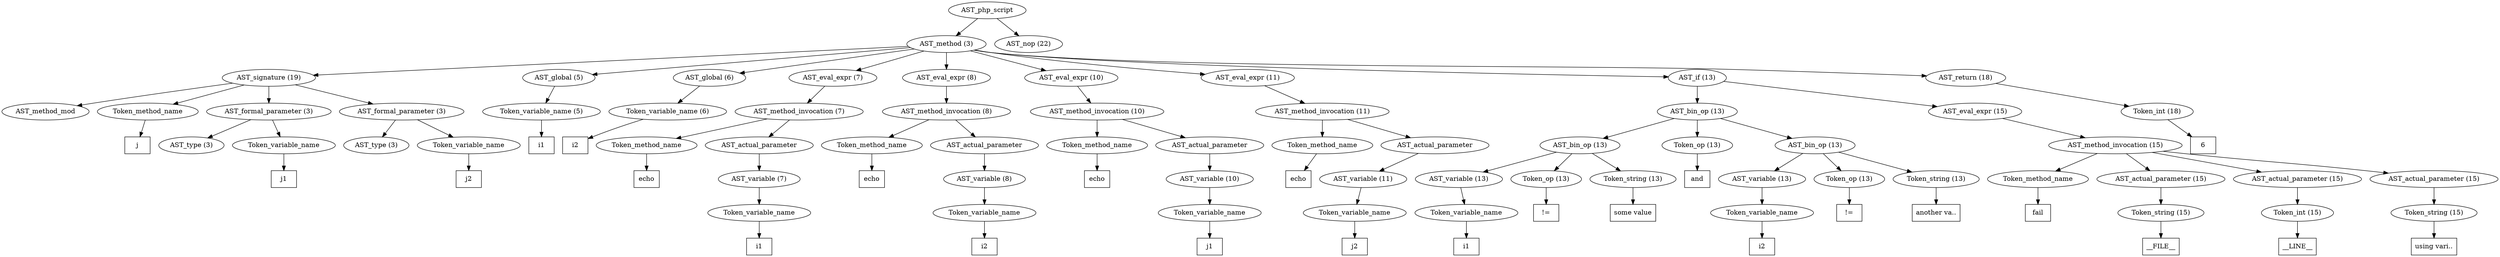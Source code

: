 /*
 * AST in dot format generated by phc -- the PHP compiler
 */

digraph AST {
node_0 [label="AST_php_script"];
node_1 [label="AST_method (3)"];
node_2 [label="AST_signature (19)"];
node_3 [label="AST_method_mod"];
node_4 [label="Token_method_name"];
node_5 [label="j", shape=box]
node_4 -> node_5;
node_6 [label="AST_formal_parameter (3)"];
node_7 [label="AST_type (3)"];
node_8 [label="Token_variable_name"];
node_9 [label="j1", shape=box]
node_8 -> node_9;
node_6 -> node_8;
node_6 -> node_7;
node_10 [label="AST_formal_parameter (3)"];
node_11 [label="AST_type (3)"];
node_12 [label="Token_variable_name"];
node_13 [label="j2", shape=box]
node_12 -> node_13;
node_10 -> node_12;
node_10 -> node_11;
node_2 -> node_10;
node_2 -> node_6;
node_2 -> node_4;
node_2 -> node_3;
node_14 [label="AST_global (5)"];
node_15 [label="Token_variable_name (5)"];
node_16 [label="i1", shape=box]
node_15 -> node_16;
node_14 -> node_15;
node_17 [label="AST_global (6)"];
node_18 [label="Token_variable_name (6)"];
node_19 [label="i2", shape=box]
node_18 -> node_19;
node_17 -> node_18;
node_20 [label="AST_eval_expr (7)"];
node_21 [label="AST_method_invocation (7)"];
node_22 [label="Token_method_name"];
node_23 [label="echo", shape=box]
node_22 -> node_23;
node_24 [label="AST_actual_parameter"];
node_25 [label="AST_variable (7)"];
node_26 [label="Token_variable_name"];
node_27 [label="i1", shape=box]
node_26 -> node_27;
node_25 -> node_26;
node_24 -> node_25;
node_21 -> node_24;
node_21 -> node_22;
node_20 -> node_21;
node_28 [label="AST_eval_expr (8)"];
node_29 [label="AST_method_invocation (8)"];
node_30 [label="Token_method_name"];
node_31 [label="echo", shape=box]
node_30 -> node_31;
node_32 [label="AST_actual_parameter"];
node_33 [label="AST_variable (8)"];
node_34 [label="Token_variable_name"];
node_35 [label="i2", shape=box]
node_34 -> node_35;
node_33 -> node_34;
node_32 -> node_33;
node_29 -> node_32;
node_29 -> node_30;
node_28 -> node_29;
node_36 [label="AST_eval_expr (10)"];
node_37 [label="AST_method_invocation (10)"];
node_38 [label="Token_method_name"];
node_39 [label="echo", shape=box]
node_38 -> node_39;
node_40 [label="AST_actual_parameter"];
node_41 [label="AST_variable (10)"];
node_42 [label="Token_variable_name"];
node_43 [label="j1", shape=box]
node_42 -> node_43;
node_41 -> node_42;
node_40 -> node_41;
node_37 -> node_40;
node_37 -> node_38;
node_36 -> node_37;
node_44 [label="AST_eval_expr (11)"];
node_45 [label="AST_method_invocation (11)"];
node_46 [label="Token_method_name"];
node_47 [label="echo", shape=box]
node_46 -> node_47;
node_48 [label="AST_actual_parameter"];
node_49 [label="AST_variable (11)"];
node_50 [label="Token_variable_name"];
node_51 [label="j2", shape=box]
node_50 -> node_51;
node_49 -> node_50;
node_48 -> node_49;
node_45 -> node_48;
node_45 -> node_46;
node_44 -> node_45;
node_52 [label="AST_if (13)"];
node_53 [label="AST_bin_op (13)"];
node_54 [label="AST_bin_op (13)"];
node_55 [label="AST_variable (13)"];
node_56 [label="Token_variable_name"];
node_57 [label="i1", shape=box]
node_56 -> node_57;
node_55 -> node_56;
node_58 [label="Token_op (13)"];
node_59 [label="!=", shape=box]
node_58 -> node_59;
node_60 [label="Token_string (13)"];
node_61 [label="some value", shape=box]
node_60 -> node_61;
node_54 -> node_60;
node_54 -> node_58;
node_54 -> node_55;
node_62 [label="Token_op (13)"];
node_63 [label="and", shape=box]
node_62 -> node_63;
node_64 [label="AST_bin_op (13)"];
node_65 [label="AST_variable (13)"];
node_66 [label="Token_variable_name"];
node_67 [label="i2", shape=box]
node_66 -> node_67;
node_65 -> node_66;
node_68 [label="Token_op (13)"];
node_69 [label="!=", shape=box]
node_68 -> node_69;
node_70 [label="Token_string (13)"];
node_71 [label="another va..", shape=box]
node_70 -> node_71;
node_64 -> node_70;
node_64 -> node_68;
node_64 -> node_65;
node_53 -> node_64;
node_53 -> node_62;
node_53 -> node_54;
node_72 [label="AST_eval_expr (15)"];
node_73 [label="AST_method_invocation (15)"];
node_74 [label="Token_method_name"];
node_75 [label="fail", shape=box]
node_74 -> node_75;
node_76 [label="AST_actual_parameter (15)"];
node_77 [label="Token_string (15)"];
node_78 [label="__FILE__", shape=box]
node_77 -> node_78;
node_76 -> node_77;
node_79 [label="AST_actual_parameter (15)"];
node_80 [label="Token_int (15)"];
node_81 [label="__LINE__", shape=box]
node_80 -> node_81;
node_79 -> node_80;
node_82 [label="AST_actual_parameter (15)"];
node_83 [label="Token_string (15)"];
node_84 [label="using vari..", shape=box]
node_83 -> node_84;
node_82 -> node_83;
node_73 -> node_82;
node_73 -> node_79;
node_73 -> node_76;
node_73 -> node_74;
node_72 -> node_73;
node_52 -> node_72;
node_52 -> node_53;
node_85 [label="AST_return (18)"];
node_86 [label="Token_int (18)"];
node_87 [label="6", shape=box]
node_86 -> node_87;
node_85 -> node_86;
node_1 -> node_85;
node_1 -> node_52;
node_1 -> node_44;
node_1 -> node_36;
node_1 -> node_28;
node_1 -> node_20;
node_1 -> node_17;
node_1 -> node_14;
node_1 -> node_2;
node_88 [label="AST_nop (22)"];
node_0 -> node_88;
node_0 -> node_1;
}
